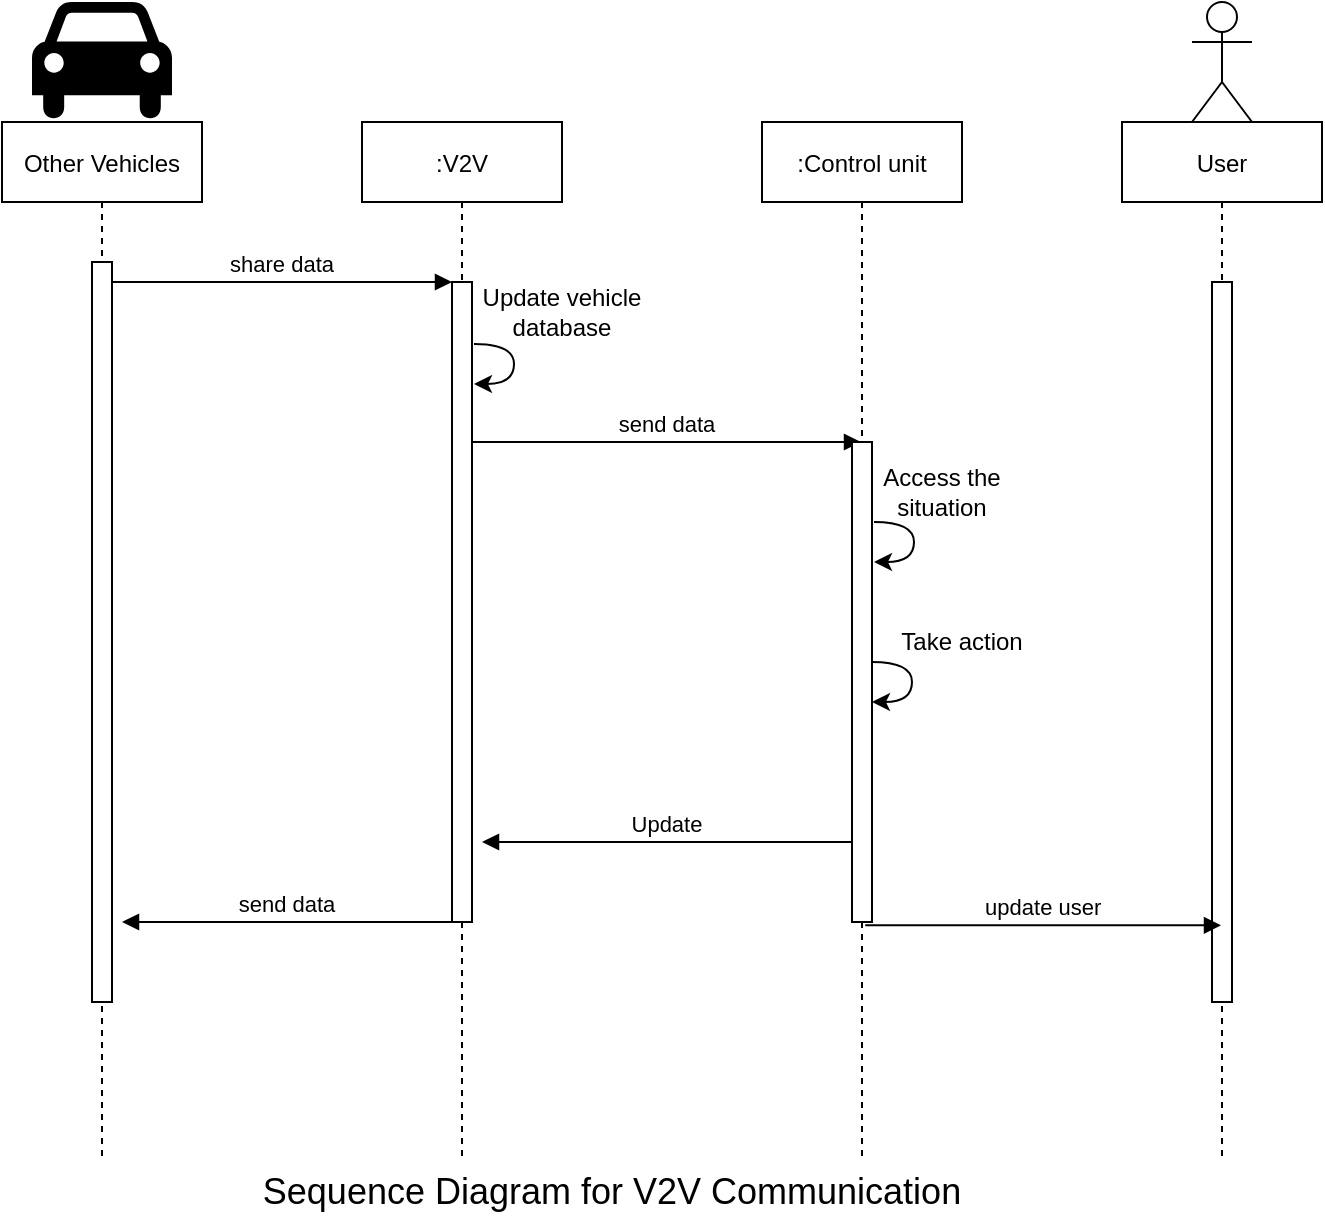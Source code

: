 <mxfile version="20.5.2" type="github">
  <diagram id="kgpKYQtTHZ0yAKxKKP6v" name="Page-1">
    <mxGraphModel dx="1221" dy="613" grid="1" gridSize="10" guides="1" tooltips="1" connect="1" arrows="1" fold="1" page="1" pageScale="1" pageWidth="850" pageHeight="1100" math="0" shadow="0">
      <root>
        <mxCell id="0" />
        <mxCell id="1" parent="0" />
        <mxCell id="3nuBFxr9cyL0pnOWT2aG-1" value="Other Vehicles" style="shape=umlLifeline;perimeter=lifelinePerimeter;container=1;collapsible=0;recursiveResize=0;rounded=0;shadow=0;strokeWidth=1;" parent="1" vertex="1">
          <mxGeometry x="120" y="80" width="100" height="520" as="geometry" />
        </mxCell>
        <mxCell id="3nuBFxr9cyL0pnOWT2aG-2" value="" style="points=[];perimeter=orthogonalPerimeter;rounded=0;shadow=0;strokeWidth=1;" parent="3nuBFxr9cyL0pnOWT2aG-1" vertex="1">
          <mxGeometry x="45" y="70" width="10" height="370" as="geometry" />
        </mxCell>
        <mxCell id="3nuBFxr9cyL0pnOWT2aG-5" value=":V2V" style="shape=umlLifeline;perimeter=lifelinePerimeter;container=1;collapsible=0;recursiveResize=0;rounded=0;shadow=0;strokeWidth=1;" parent="1" vertex="1">
          <mxGeometry x="300" y="80" width="100" height="520" as="geometry" />
        </mxCell>
        <mxCell id="3nuBFxr9cyL0pnOWT2aG-6" value="" style="points=[];perimeter=orthogonalPerimeter;rounded=0;shadow=0;strokeWidth=1;" parent="3nuBFxr9cyL0pnOWT2aG-5" vertex="1">
          <mxGeometry x="45" y="80" width="10" height="320" as="geometry" />
        </mxCell>
        <mxCell id="P2_TRqCxj_jv94KAaJIq-13" value="send data" style="verticalAlign=bottom;endArrow=block;shadow=0;strokeWidth=1;" edge="1" parent="3nuBFxr9cyL0pnOWT2aG-5" target="P2_TRqCxj_jv94KAaJIq-4">
          <mxGeometry relative="1" as="geometry">
            <mxPoint x="55" y="160" as="sourcePoint" />
            <mxPoint x="225" y="160" as="targetPoint" />
          </mxGeometry>
        </mxCell>
        <mxCell id="P2_TRqCxj_jv94KAaJIq-20" value="send data" style="verticalAlign=bottom;endArrow=block;entryX=1;entryY=0;shadow=0;strokeWidth=1;" edge="1" parent="3nuBFxr9cyL0pnOWT2aG-5">
          <mxGeometry relative="1" as="geometry">
            <mxPoint x="45" y="400" as="sourcePoint" />
            <mxPoint x="-120" y="400" as="targetPoint" />
          </mxGeometry>
        </mxCell>
        <mxCell id="3nuBFxr9cyL0pnOWT2aG-8" value="share data" style="verticalAlign=bottom;endArrow=block;entryX=0;entryY=0;shadow=0;strokeWidth=1;" parent="1" source="3nuBFxr9cyL0pnOWT2aG-2" target="3nuBFxr9cyL0pnOWT2aG-6" edge="1">
          <mxGeometry relative="1" as="geometry">
            <mxPoint x="275" y="160" as="sourcePoint" />
          </mxGeometry>
        </mxCell>
        <mxCell id="P2_TRqCxj_jv94KAaJIq-3" value="" style="shape=mxgraph.signs.transportation.car_4;html=1;pointerEvents=1;fillColor=#000000;strokeColor=none;verticalLabelPosition=bottom;verticalAlign=top;align=center;sketch=0;" vertex="1" parent="1">
          <mxGeometry x="135" y="20" width="70" height="60" as="geometry" />
        </mxCell>
        <mxCell id="P2_TRqCxj_jv94KAaJIq-4" value=":Control unit" style="shape=umlLifeline;perimeter=lifelinePerimeter;container=1;collapsible=0;recursiveResize=0;rounded=0;shadow=0;strokeWidth=1;" vertex="1" parent="1">
          <mxGeometry x="500" y="80" width="100" height="520" as="geometry" />
        </mxCell>
        <mxCell id="P2_TRqCxj_jv94KAaJIq-5" value="" style="points=[];perimeter=orthogonalPerimeter;rounded=0;shadow=0;strokeWidth=1;" vertex="1" parent="P2_TRqCxj_jv94KAaJIq-4">
          <mxGeometry x="45" y="160" width="10" height="240" as="geometry" />
        </mxCell>
        <mxCell id="P2_TRqCxj_jv94KAaJIq-18" value="Update" style="verticalAlign=bottom;endArrow=block;shadow=0;strokeWidth=1;" edge="1" parent="P2_TRqCxj_jv94KAaJIq-4">
          <mxGeometry relative="1" as="geometry">
            <mxPoint x="45" y="360" as="sourcePoint" />
            <mxPoint x="-140" y="360" as="targetPoint" />
          </mxGeometry>
        </mxCell>
        <mxCell id="P2_TRqCxj_jv94KAaJIq-6" value="User" style="shape=umlLifeline;perimeter=lifelinePerimeter;container=1;collapsible=0;recursiveResize=0;rounded=0;shadow=0;strokeWidth=1;" vertex="1" parent="1">
          <mxGeometry x="680" y="80" width="100" height="520" as="geometry" />
        </mxCell>
        <mxCell id="P2_TRqCxj_jv94KAaJIq-7" value="" style="points=[];perimeter=orthogonalPerimeter;rounded=0;shadow=0;strokeWidth=1;" vertex="1" parent="P2_TRqCxj_jv94KAaJIq-6">
          <mxGeometry x="45" y="80" width="10" height="360" as="geometry" />
        </mxCell>
        <mxCell id="P2_TRqCxj_jv94KAaJIq-8" value="" style="shape=umlActor;verticalLabelPosition=bottom;verticalAlign=top;html=1;outlineConnect=0;" vertex="1" parent="1">
          <mxGeometry x="715" y="20" width="30" height="60" as="geometry" />
        </mxCell>
        <mxCell id="P2_TRqCxj_jv94KAaJIq-11" value="" style="curved=1;endArrow=classic;html=1;rounded=0;" edge="1" parent="1">
          <mxGeometry width="50" height="50" relative="1" as="geometry">
            <mxPoint x="356" y="191" as="sourcePoint" />
            <mxPoint x="356" y="211" as="targetPoint" />
            <Array as="points">
              <mxPoint x="376" y="191" />
              <mxPoint x="376" y="211" />
            </Array>
          </mxGeometry>
        </mxCell>
        <mxCell id="P2_TRqCxj_jv94KAaJIq-12" value="Update vehicle database" style="text;html=1;strokeColor=none;fillColor=none;align=center;verticalAlign=middle;whiteSpace=wrap;rounded=0;" vertex="1" parent="1">
          <mxGeometry x="340" y="160" width="120" height="30" as="geometry" />
        </mxCell>
        <mxCell id="P2_TRqCxj_jv94KAaJIq-14" value="" style="curved=1;endArrow=classic;html=1;rounded=0;" edge="1" parent="1">
          <mxGeometry width="50" height="50" relative="1" as="geometry">
            <mxPoint x="556" y="280" as="sourcePoint" />
            <mxPoint x="556" y="300" as="targetPoint" />
            <Array as="points">
              <mxPoint x="576" y="280" />
              <mxPoint x="576" y="300" />
            </Array>
          </mxGeometry>
        </mxCell>
        <mxCell id="P2_TRqCxj_jv94KAaJIq-15" value="" style="curved=1;endArrow=classic;html=1;rounded=0;" edge="1" parent="1">
          <mxGeometry width="50" height="50" relative="1" as="geometry">
            <mxPoint x="555" y="350" as="sourcePoint" />
            <mxPoint x="555" y="370" as="targetPoint" />
            <Array as="points">
              <mxPoint x="575" y="350" />
              <mxPoint x="575" y="370" />
            </Array>
          </mxGeometry>
        </mxCell>
        <mxCell id="P2_TRqCxj_jv94KAaJIq-16" value="Access the situation" style="text;html=1;strokeColor=none;fillColor=none;align=center;verticalAlign=middle;whiteSpace=wrap;rounded=0;" vertex="1" parent="1">
          <mxGeometry x="540" y="250" width="100" height="30" as="geometry" />
        </mxCell>
        <mxCell id="P2_TRqCxj_jv94KAaJIq-17" value="Take action" style="text;html=1;strokeColor=none;fillColor=none;align=center;verticalAlign=middle;whiteSpace=wrap;rounded=0;" vertex="1" parent="1">
          <mxGeometry x="560" y="325" width="80" height="30" as="geometry" />
        </mxCell>
        <mxCell id="P2_TRqCxj_jv94KAaJIq-19" value="update user" style="verticalAlign=bottom;endArrow=block;shadow=0;strokeWidth=1;exitX=0.661;exitY=1.007;exitDx=0;exitDy=0;exitPerimeter=0;" edge="1" parent="1" source="P2_TRqCxj_jv94KAaJIq-5" target="P2_TRqCxj_jv94KAaJIq-6">
          <mxGeometry relative="1" as="geometry">
            <mxPoint x="555" y="460" as="sourcePoint" />
            <mxPoint x="720" y="470" as="targetPoint" />
          </mxGeometry>
        </mxCell>
        <mxCell id="P2_TRqCxj_jv94KAaJIq-21" value="&lt;font style=&quot;font-size: 18px;&quot;&gt;Sequence Diagram for V2V Communication&lt;/font&gt;" style="text;html=1;strokeColor=none;fillColor=none;align=center;verticalAlign=middle;whiteSpace=wrap;rounded=0;" vertex="1" parent="1">
          <mxGeometry x="245" y="600" width="360" height="30" as="geometry" />
        </mxCell>
      </root>
    </mxGraphModel>
  </diagram>
</mxfile>
